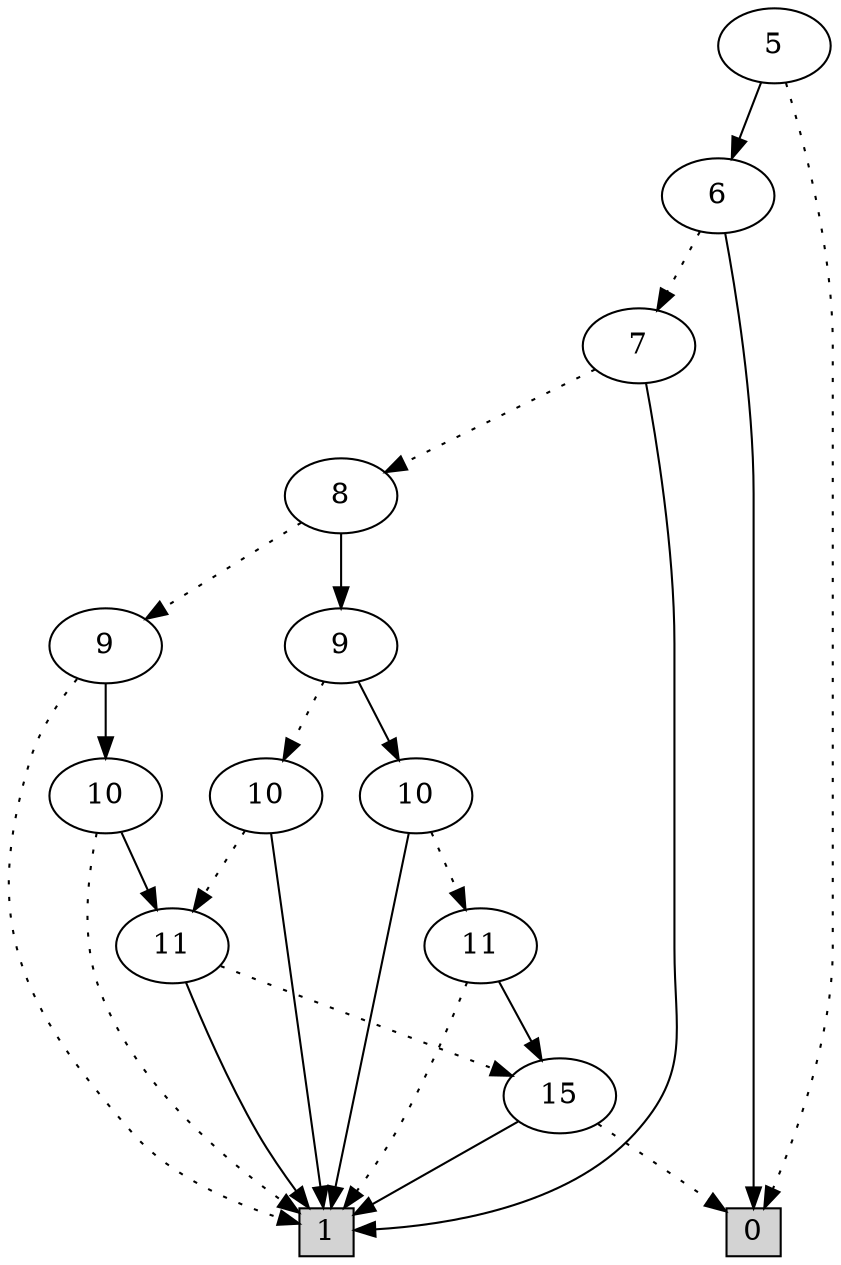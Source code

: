 digraph G {
0 [shape=box, label="0", style=filled, shape=box, height=0.3, width=0.3];
1 [shape=box, label="1", style=filled, shape=box, height=0.3, width=0.3];
1139 [label="5"];
1139 -> 0 [style=dotted];
1139 -> 1138 [style=filled];
1138 [label="6"];
1138 -> 1137 [style=dotted];
1138 -> 0 [style=filled];
1137 [label="7"];
1137 -> 1136 [style=dotted];
1137 -> 1 [style=filled];
1136 [label="8"];
1136 -> 1086 [style=dotted];
1136 -> 944 [style=filled];
1086 [label="9"];
1086 -> 1 [style=dotted];
1086 -> 562 [style=filled];
562 [label="10"];
562 -> 1 [style=dotted];
562 -> 323 [style=filled];
323 [label="11"];
323 -> 32 [style=dotted];
323 -> 1 [style=filled];
32 [label="15"];
32 -> 0 [style=dotted];
32 -> 1 [style=filled];
944 [label="9"];
944 -> 324 [style=dotted];
944 -> 561 [style=filled];
324 [label="10"];
324 -> 323 [style=dotted];
324 -> 1 [style=filled];
561 [label="10"];
561 -> 308 [style=dotted];
561 -> 1 [style=filled];
308 [label="11"];
308 -> 1 [style=dotted];
308 -> 32 [style=filled];
}
